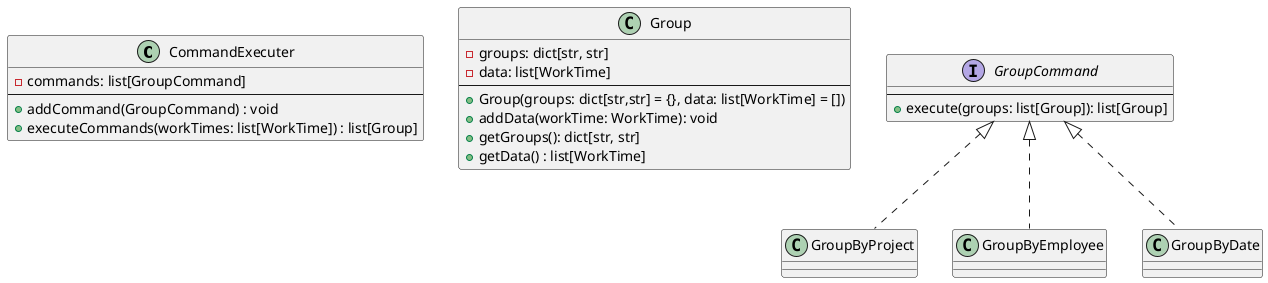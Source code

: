 @startuml

class CommandExecuter {
    - commands: list[GroupCommand]
    --
    + addCommand(GroupCommand) : void
    + executeCommands(workTimes: list[WorkTime]) : list[Group]
}

class Group {
    - groups: dict[str, str]
    - data: list[WorkTime]
    --
    + Group(groups: dict[str,str] = {}, data: list[WorkTime] = [])
    + addData(workTime: WorkTime): void
    + getGroups(): dict[str, str]
    + getData() : list[WorkTime]
}

interface GroupCommand {
    --
    + execute(groups: list[Group]): list[Group]
}

class GroupByProject implements GroupCommand {}
class GroupByEmployee implements GroupCommand {}
class GroupByDate implements GroupCommand {}

@enduml


[
    {
        "groups": [],
        "data" : [workdata]
    }
]


[
    {
        "groups": [
            "project": "Prj1"
        ],
        "data": [workdata]
    },
    {
        "groups": [
            "project": "Prj2"
        ],
        "data" : [workdata]
    }
]